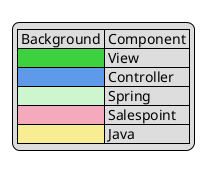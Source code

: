@startuml

!define VIEW(x) file x <<View>> #limegreen/technology


skinparam class {
	BackgroundColor #Silver/white
	BackgroundColor<<Spring>> #a9f5e1/cef6ce
	BackgroundColor<<Salespoint>> #f5a9bc/fcc4f0
	BackgroundColor<<Java>> #f9ed93/f7f583
	BackgroundColor<<Controller>> #Cornflowerblue/Cyan
    BorderColor Black
    ArrowColor  Black
}

skinparam package {
    FontColor Grey
    BorderColor Darkgrey
}

skinparam classAttributeIconSize 0
skinparam linetype ortho

legend
| Background | Component |
|<#3dd13f>     | View |
|<#5f9aea>     | Controller |
|<#cef6ce>     | Spring |
|<#f5a9bc>     | Salespoint |
|<#f9ed93>     | Java |
endlegend

@enduml